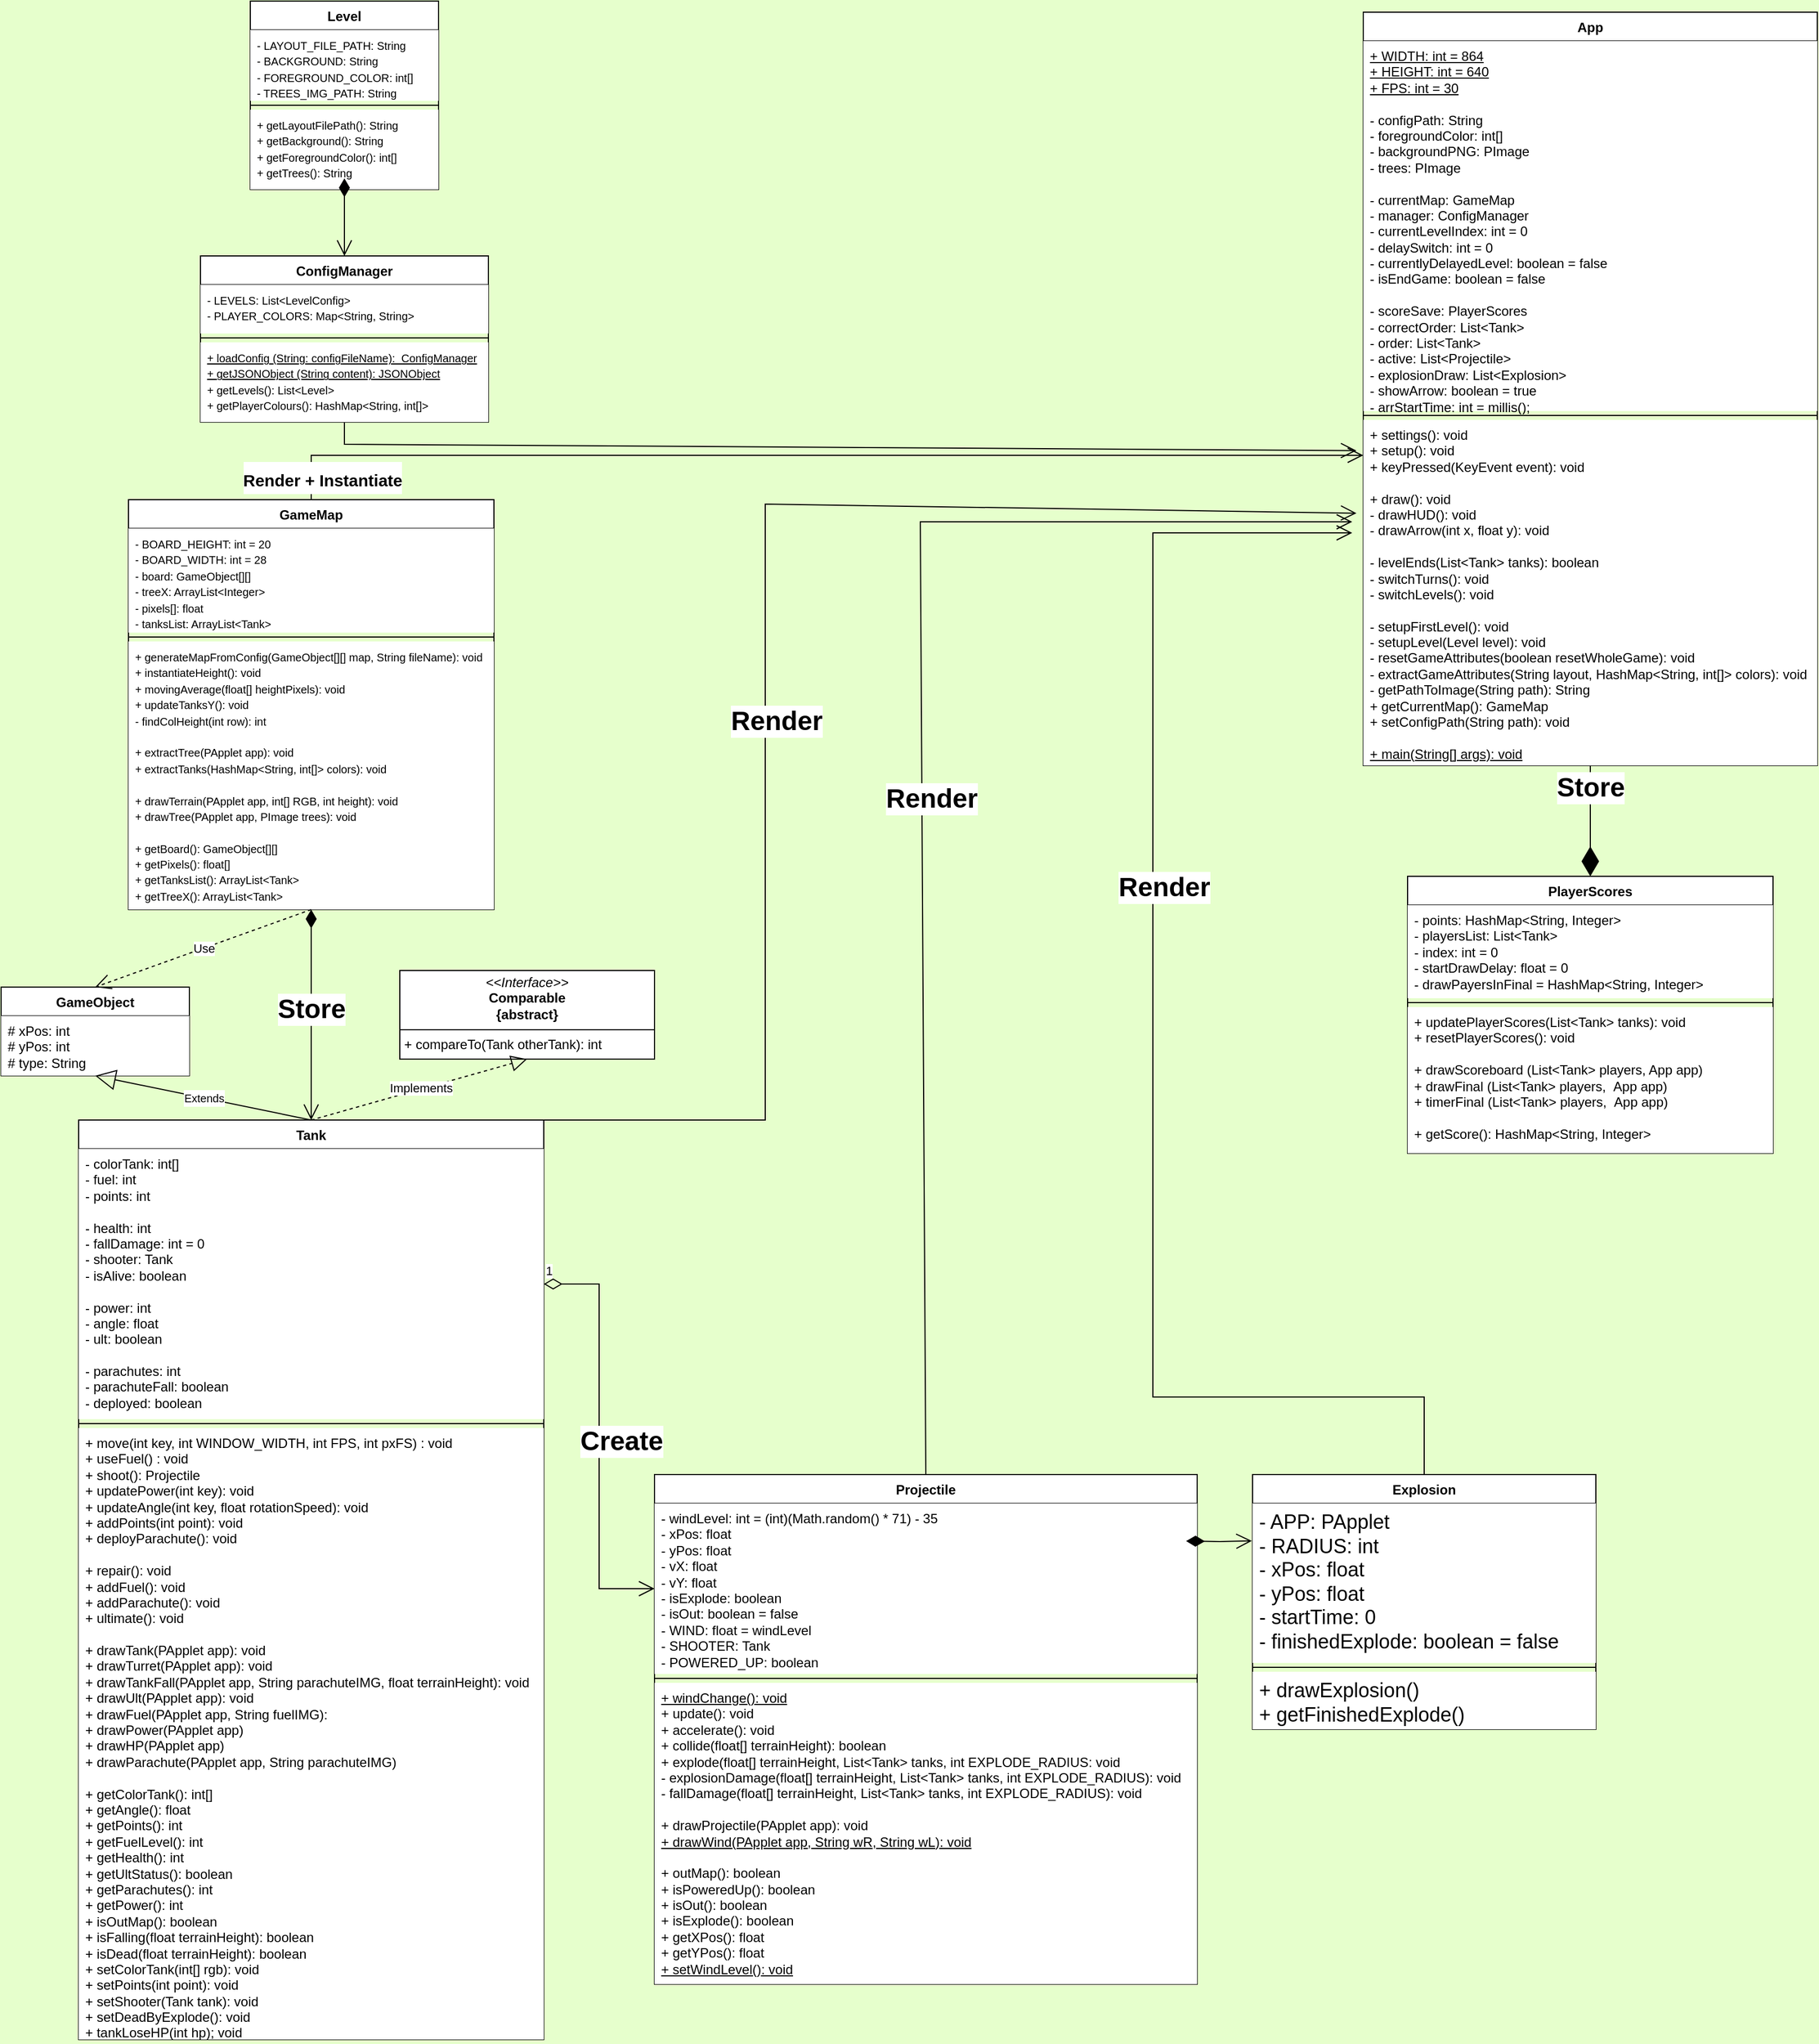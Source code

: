 <mxfile version="24.3.1" type="github">
  <diagram name="Page-1" id="6133507b-19e7-1e82-6fc7-422aa6c4b21f">
    <mxGraphModel dx="2248" dy="1965" grid="1" gridSize="10" guides="1" tooltips="1" connect="1" arrows="1" fold="1" page="1" pageScale="1" pageWidth="1100" pageHeight="850" background="#E6FFCC" math="0" shadow="0">
      <root>
        <mxCell id="0" />
        <mxCell id="1" parent="0" />
        <mxCell id="UTHU-1M57-vCMUskgQRw-25" value="Tank" style="swimlane;fontStyle=1;align=center;verticalAlign=top;childLayout=stackLayout;horizontal=1;startSize=26;horizontalStack=0;resizeParent=1;resizeParentMax=0;resizeLast=0;collapsible=1;marginBottom=0;whiteSpace=wrap;html=1;" parent="1" vertex="1">
          <mxGeometry x="130" y="860" width="420" height="830" as="geometry" />
        </mxCell>
        <mxCell id="UTHU-1M57-vCMUskgQRw-26" value="&lt;div&gt;- colorTank: int[]&lt;/div&gt;&lt;div&gt;- fuel: int&lt;/div&gt;&lt;div&gt;- points: int&lt;/div&gt;&lt;div&gt;&lt;br&gt;&lt;/div&gt;&lt;div&gt;- health: int&lt;/div&gt;&lt;div&gt;- fallDamage: int = 0&lt;/div&gt;&lt;div&gt;- shooter: Tank&lt;/div&gt;&lt;div&gt;- isAlive: boolean&lt;/div&gt;&lt;div&gt;&lt;br&gt;&lt;/div&gt;&lt;div&gt;- power: int&lt;/div&gt;&lt;div&gt;- angle: float&lt;/div&gt;&lt;div&gt;- ult: boolean&lt;/div&gt;&lt;div&gt;&lt;br&gt;&lt;/div&gt;&lt;div&gt;- parachutes: int&lt;/div&gt;&lt;div&gt;- parachuteFall: boolean&lt;/div&gt;&lt;div&gt;- deployed: boolean&lt;/div&gt;" style="text;strokeColor=none;fillColor=default;align=left;verticalAlign=top;spacingLeft=4;spacingRight=4;overflow=hidden;rotatable=0;points=[[0,0.5],[1,0.5]];portConstraint=eastwest;whiteSpace=wrap;html=1;" parent="UTHU-1M57-vCMUskgQRw-25" vertex="1">
          <mxGeometry y="26" width="420" height="244" as="geometry" />
        </mxCell>
        <mxCell id="UTHU-1M57-vCMUskgQRw-27" value="" style="line;strokeWidth=1;fillColor=none;align=left;verticalAlign=middle;spacingTop=-1;spacingLeft=3;spacingRight=3;rotatable=0;labelPosition=right;points=[];portConstraint=eastwest;strokeColor=inherit;" parent="UTHU-1M57-vCMUskgQRw-25" vertex="1">
          <mxGeometry y="270" width="420" height="8" as="geometry" />
        </mxCell>
        <mxCell id="UTHU-1M57-vCMUskgQRw-28" value="&lt;font style=&quot;font-size: 12px;&quot;&gt;+ &lt;font style=&quot;&quot;&gt;move(int key,&amp;nbsp;&lt;/font&gt;&lt;/font&gt;&lt;span style=&quot;background-color: initial;&quot;&gt;int WINDOW_WIDTH,&amp;nbsp;&lt;/span&gt;&lt;span style=&quot;background-color: initial;&quot;&gt;int FPS,&amp;nbsp;&lt;/span&gt;&lt;span style=&quot;background-color: initial;&quot;&gt;int pxFS) : void&lt;/span&gt;&lt;div&gt;&lt;div&gt;+ useFuel() : void&lt;/div&gt;&lt;div&gt;+ shoot(): Projectile&lt;/div&gt;&lt;div&gt;&lt;div&gt;+ updatePower(int key): void&lt;/div&gt;&lt;/div&gt;&lt;div&gt;+ updateAngle(int key,&amp;nbsp;&lt;span style=&quot;background-color: initial;&quot;&gt;float rotationSpeed): void&lt;/span&gt;&lt;/div&gt;&lt;div&gt;+ addPoints(int point): void&lt;/div&gt;&lt;div&gt;+ deployParachute(): void&lt;/div&gt;&lt;div&gt;&lt;br&gt;&lt;/div&gt;&lt;div&gt;+ repair(): void&lt;/div&gt;&lt;div&gt;+ addFuel(): void&lt;/div&gt;&lt;div&gt;+ addParachute(): void&lt;/div&gt;&lt;div&gt;+ ultimate(): void&lt;/div&gt;&lt;div&gt;&lt;br&gt;&lt;/div&gt;&lt;div&gt;+ drawTank(PApplet app): void&lt;/div&gt;&lt;/div&gt;&lt;div&gt;+ drawTurret(PApplet app): void&lt;/div&gt;&lt;div&gt;+ drawTankFall(PApplet app,&amp;nbsp;&lt;span style=&quot;background-color: initial;&quot;&gt;String parachuteIMG,&amp;nbsp;&lt;/span&gt;&lt;span style=&quot;background-color: initial;&quot;&gt;float terrainHeight): void&lt;/span&gt;&lt;/div&gt;&lt;div&gt;+ drawUlt(PApplet app): void&lt;/div&gt;&lt;div&gt;+ drawFuel(PApplet app,&amp;nbsp;&lt;span style=&quot;background-color: initial;&quot;&gt;String fuelIMG):&amp;nbsp;&lt;/span&gt;&lt;/div&gt;&lt;div&gt;+ drawPower(PApplet app)&lt;/div&gt;&lt;div&gt;+ drawHP(PApplet app)&lt;/div&gt;&lt;div&gt;+ drawParachute(PApplet app, String&amp;nbsp;&lt;span style=&quot;background-color: initial;&quot;&gt;parachuteIMG&lt;/span&gt;&lt;span style=&quot;background-color: initial;&quot;&gt;)&lt;/span&gt;&lt;/div&gt;&lt;div&gt;&lt;br&gt;&lt;/div&gt;&lt;div&gt;+ getColorTank(): int[]&lt;/div&gt;&lt;div&gt;+ getAngle(): float&lt;/div&gt;&lt;div&gt;+ getPoints(): int&lt;/div&gt;&lt;div&gt;+ getFuelLevel(): int&lt;/div&gt;&lt;div&gt;+ getHealth(): int&lt;/div&gt;&lt;div&gt;+ getUltStatus(): boolean&lt;/div&gt;&lt;div&gt;+ getParachutes(): int&lt;/div&gt;&lt;div&gt;+ getPower(): int&lt;/div&gt;&lt;div&gt;+ isOutMap(): boolean&lt;/div&gt;&lt;div&gt;+ isFalling(float terrainHeight): boolean&lt;/div&gt;&lt;div&gt;+ isDead(&lt;span style=&quot;background-color: initial;&quot;&gt;float terrainHeight&lt;/span&gt;&lt;span style=&quot;background-color: initial;&quot;&gt;): boolean&lt;/span&gt;&lt;/div&gt;&lt;div&gt;+ setColorTank(int[] rgb): void&lt;/div&gt;&lt;div&gt;+ setPoints(int point): void&lt;/div&gt;&lt;div&gt;+ setShooter(Tank tank): void&lt;/div&gt;&lt;div&gt;+ setDeadByExplode(): void&lt;/div&gt;&lt;div&gt;+ tankLoseHP(int hp); void&lt;/div&gt;" style="text;strokeColor=none;fillColor=default;align=left;verticalAlign=top;spacingLeft=4;spacingRight=4;overflow=hidden;rotatable=0;points=[[0,0.5],[1,0.5]];portConstraint=eastwest;whiteSpace=wrap;html=1;" parent="UTHU-1M57-vCMUskgQRw-25" vertex="1">
          <mxGeometry y="278" width="420" height="552" as="geometry" />
        </mxCell>
        <mxCell id="UTHU-1M57-vCMUskgQRw-30" value="ConfigManager" style="swimlane;fontStyle=1;align=center;verticalAlign=top;childLayout=stackLayout;horizontal=1;startSize=26;horizontalStack=0;resizeParent=1;resizeParentMax=0;resizeLast=0;collapsible=1;marginBottom=0;whiteSpace=wrap;html=1;" parent="1" vertex="1">
          <mxGeometry x="240" y="80" width="260" height="150" as="geometry" />
        </mxCell>
        <mxCell id="UTHU-1M57-vCMUskgQRw-31" value="&lt;font style=&quot;font-size: 10px;&quot;&gt;- LEVELS: List&amp;lt;LevelConfig&amp;gt;&lt;/font&gt;&lt;div&gt;&lt;font style=&quot;font-size: 10px;&quot;&gt;- PLAYER_COLORS: Map&amp;lt;String, String&amp;gt;&lt;/font&gt;&lt;/div&gt;" style="text;strokeColor=none;fillColor=default;align=left;verticalAlign=top;spacingLeft=4;spacingRight=4;overflow=hidden;rotatable=0;points=[[0,0.5],[1,0.5]];portConstraint=eastwest;whiteSpace=wrap;html=1;" parent="UTHU-1M57-vCMUskgQRw-30" vertex="1">
          <mxGeometry y="26" width="260" height="44" as="geometry" />
        </mxCell>
        <mxCell id="UTHU-1M57-vCMUskgQRw-32" value="" style="line;strokeWidth=1;fillColor=none;align=left;verticalAlign=middle;spacingTop=-1;spacingLeft=3;spacingRight=3;rotatable=0;labelPosition=right;points=[];portConstraint=eastwest;strokeColor=inherit;" parent="UTHU-1M57-vCMUskgQRw-30" vertex="1">
          <mxGeometry y="70" width="260" height="8" as="geometry" />
        </mxCell>
        <mxCell id="UTHU-1M57-vCMUskgQRw-33" value="&lt;font style=&quot;font-size: 10px;&quot;&gt;&lt;u&gt;+ loadConfig (String: configFileName): &amp;nbsp;ConfigManager&lt;/u&gt;&lt;div style=&quot;font-size: 12px;&quot;&gt;&lt;font style=&quot;font-size: 10px;&quot;&gt;&lt;u&gt;+ getJSONObject (String content): JSONObject&lt;/u&gt;&lt;/font&gt;&lt;/div&gt;+ getLevels(): List&amp;lt;Level&amp;gt;&lt;/font&gt;&lt;div&gt;&lt;font style=&quot;font-size: 10px;&quot;&gt;+ getPlayerColours(): HashMap&amp;lt;String, int[]&amp;gt;&lt;/font&gt;&lt;/div&gt;" style="text;strokeColor=none;fillColor=default;align=left;verticalAlign=top;spacingLeft=4;spacingRight=4;overflow=hidden;rotatable=0;points=[[0,0.5],[1,0.5]];portConstraint=eastwest;whiteSpace=wrap;html=1;" parent="UTHU-1M57-vCMUskgQRw-30" vertex="1">
          <mxGeometry y="78" width="260" height="72" as="geometry" />
        </mxCell>
        <mxCell id="UTHU-1M57-vCMUskgQRw-36" value="Level" style="swimlane;fontStyle=1;align=center;verticalAlign=top;childLayout=stackLayout;horizontal=1;startSize=26;horizontalStack=0;resizeParent=1;resizeParentMax=0;resizeLast=0;collapsible=1;marginBottom=0;whiteSpace=wrap;html=1;" parent="1" vertex="1">
          <mxGeometry x="285" y="-150" width="170" height="170" as="geometry" />
        </mxCell>
        <mxCell id="UTHU-1M57-vCMUskgQRw-37" value="&lt;div&gt;&lt;font style=&quot;font-size: 10px;&quot;&gt;- LAYOUT_FILE_PATH:&amp;nbsp;&lt;/font&gt;&lt;span style=&quot;font-size: 10px;&quot;&gt;String&lt;/span&gt;&lt;br&gt;&lt;/div&gt;&lt;div&gt;&lt;span style=&quot;background-color: initial;&quot;&gt;&lt;font style=&quot;font-size: 10px;&quot;&gt;- BACKGROUND:&amp;nbsp;&lt;/font&gt;&lt;/span&gt;&lt;span style=&quot;font-size: 10px;&quot;&gt;String&amp;nbsp;&lt;/span&gt;&lt;div&gt;&lt;font style=&quot;font-size: 10px;&quot;&gt;- FOREGROUND_COLOR: int[]&lt;/font&gt;&lt;/div&gt;&lt;div&gt;&lt;font style=&quot;font-size: 10px;&quot;&gt;- TREES_IMG_PATH:&amp;nbsp;&lt;/font&gt;&lt;span style=&quot;font-size: 10px; background-color: initial;&quot;&gt;String&lt;/span&gt;&lt;/div&gt;&lt;/div&gt;" style="text;strokeColor=none;fillColor=default;align=left;verticalAlign=top;spacingLeft=4;spacingRight=4;overflow=hidden;rotatable=0;points=[[0,0.5],[1,0.5]];portConstraint=eastwest;whiteSpace=wrap;html=1;" parent="UTHU-1M57-vCMUskgQRw-36" vertex="1">
          <mxGeometry y="26" width="170" height="64" as="geometry" />
        </mxCell>
        <mxCell id="UTHU-1M57-vCMUskgQRw-38" value="" style="line;strokeWidth=1;fillColor=none;align=left;verticalAlign=middle;spacingTop=-1;spacingLeft=3;spacingRight=3;rotatable=0;labelPosition=right;points=[];portConstraint=eastwest;strokeColor=inherit;" parent="UTHU-1M57-vCMUskgQRw-36" vertex="1">
          <mxGeometry y="90" width="170" height="8" as="geometry" />
        </mxCell>
        <mxCell id="UTHU-1M57-vCMUskgQRw-39" value="&lt;font size=&quot;1&quot;&gt;+ getLayoutFilePath(): String&lt;/font&gt;&lt;div&gt;&lt;font size=&quot;1&quot;&gt;+ getBackground(): String&lt;/font&gt;&lt;/div&gt;&lt;div&gt;&lt;font size=&quot;1&quot;&gt;+ getForegroundColor(): int[]&lt;/font&gt;&lt;/div&gt;&lt;div&gt;&lt;font size=&quot;1&quot;&gt;+ getTrees(): String&lt;/font&gt;&lt;/div&gt;" style="text;strokeColor=none;fillColor=default;align=left;verticalAlign=top;spacingLeft=4;spacingRight=4;overflow=hidden;rotatable=0;points=[[0,0.5],[1,0.5]];portConstraint=eastwest;whiteSpace=wrap;html=1;" parent="UTHU-1M57-vCMUskgQRw-36" vertex="1">
          <mxGeometry y="98" width="170" height="72" as="geometry" />
        </mxCell>
        <mxCell id="UTHU-1M57-vCMUskgQRw-44" value="Projectile" style="swimlane;fontStyle=1;align=center;verticalAlign=top;childLayout=stackLayout;horizontal=1;startSize=26;horizontalStack=0;resizeParent=1;resizeParentMax=0;resizeLast=0;collapsible=1;marginBottom=0;whiteSpace=wrap;html=1;" parent="1" vertex="1">
          <mxGeometry x="650" y="1180" width="490" height="460" as="geometry" />
        </mxCell>
        <mxCell id="UTHU-1M57-vCMUskgQRw-45" value="&lt;div&gt;&lt;font style=&quot;font-size: 12px;&quot;&gt;- windLevel: int = (int)(Math.random() * 71) - 35&amp;nbsp;&lt;/font&gt;&lt;/div&gt;&lt;div&gt;&lt;font style=&quot;font-size: 12px;&quot;&gt;- xPos: float&lt;/font&gt;&lt;/div&gt;&lt;div&gt;&lt;font style=&quot;font-size: 12px;&quot;&gt;- yPos: float&lt;/font&gt;&lt;/div&gt;&lt;div&gt;&lt;font style=&quot;font-size: 12px;&quot;&gt;- vX: float&lt;/font&gt;&lt;/div&gt;&lt;div&gt;&lt;font style=&quot;font-size: 12px;&quot;&gt;- vY: float&lt;/font&gt;&lt;/div&gt;&lt;div&gt;&lt;font style=&quot;font-size: 12px;&quot;&gt;- isExplode: boolean&lt;/font&gt;&lt;/div&gt;&lt;div&gt;&lt;font style=&quot;font-size: 12px;&quot;&gt;- isOut: boolean = false&lt;/font&gt;&lt;/div&gt;&lt;div&gt;&lt;font style=&quot;font-size: 12px;&quot;&gt;- WIND: float = windLevel&lt;/font&gt;&lt;/div&gt;&lt;div&gt;&lt;font style=&quot;font-size: 12px;&quot;&gt;- SHOOTER: Tank&lt;/font&gt;&lt;/div&gt;&lt;div&gt;&lt;font style=&quot;font-size: 12px;&quot;&gt;- POWERED_UP: boolean&lt;/font&gt;&lt;/div&gt;&lt;div&gt;&lt;font style=&quot;font-size: 10px;&quot;&gt;&lt;br&gt;&lt;/font&gt;&lt;/div&gt;" style="text;strokeColor=none;fillColor=default;align=left;verticalAlign=top;spacingLeft=4;spacingRight=4;overflow=hidden;rotatable=0;points=[[0,0.5],[1,0.5]];portConstraint=eastwest;whiteSpace=wrap;html=1;" parent="UTHU-1M57-vCMUskgQRw-44" vertex="1">
          <mxGeometry y="26" width="490" height="154" as="geometry" />
        </mxCell>
        <mxCell id="UTHU-1M57-vCMUskgQRw-46" value="" style="line;strokeWidth=1;fillColor=none;align=left;verticalAlign=middle;spacingTop=-1;spacingLeft=3;spacingRight=3;rotatable=0;labelPosition=right;points=[];portConstraint=eastwest;strokeColor=inherit;" parent="UTHU-1M57-vCMUskgQRw-44" vertex="1">
          <mxGeometry y="180" width="490" height="8" as="geometry" />
        </mxCell>
        <mxCell id="UTHU-1M57-vCMUskgQRw-47" value="&lt;font style=&quot;font-size: 12px;&quot;&gt;&lt;u&gt;+ windChange(): void&lt;/u&gt;&lt;/font&gt;&lt;div&gt;&lt;font style=&quot;font-size: 12px;&quot;&gt;+ update(): void&lt;/font&gt;&lt;/div&gt;&lt;div&gt;&lt;font style=&quot;font-size: 12px;&quot;&gt;+ accelerate(): void&lt;/font&gt;&lt;/div&gt;&lt;div&gt;&lt;font style=&quot;font-size: 12px;&quot;&gt;+ collide(float[] terrainHeight): boolean&lt;/font&gt;&lt;/div&gt;&lt;div&gt;&lt;font style=&quot;font-size: 12px;&quot;&gt;+ explode(float[] terrainHeight, List&amp;lt;Tank&amp;gt; tanks, int EXPLODE_RADIUS: void&lt;/font&gt;&lt;/div&gt;&lt;div&gt;&lt;font style=&quot;font-size: 12px;&quot;&gt;- explosionDamage(&lt;/font&gt;&lt;span style=&quot;background-color: initial;&quot;&gt;float[] terrainHeight,&amp;nbsp;&lt;/span&gt;&lt;span style=&quot;background-color: initial;&quot;&gt;List&amp;lt;Tank&amp;gt; tanks, int EXPLODE_RADIUS): void&lt;/span&gt;&lt;/div&gt;&lt;div&gt;&lt;font style=&quot;font-size: 12px;&quot;&gt;- fallDamage(float[] terrainHeight, List&amp;lt;Tank&amp;gt; tanks, int EXPLODE_RADIUS): void&lt;/font&gt;&lt;/div&gt;&lt;div&gt;&lt;font style=&quot;font-size: 12px;&quot;&gt;&lt;br&gt;&lt;/font&gt;&lt;/div&gt;&lt;div&gt;&lt;font style=&quot;font-size: 12px;&quot;&gt;+ drawProjectile(PApplet app): void&lt;/font&gt;&lt;/div&gt;&lt;div&gt;&lt;font style=&quot;font-size: 12px;&quot;&gt;&lt;u&gt;+ drawWind(PApplet app, String wR, String wL): void&lt;/u&gt;&lt;/font&gt;&lt;/div&gt;&lt;div&gt;&lt;br&gt;&lt;/div&gt;&lt;div&gt;+ outMap(): boolean&lt;/div&gt;&lt;div&gt;+ isPoweredUp(): boolean&lt;/div&gt;&lt;div&gt;+ isOut(): boolean&lt;/div&gt;&lt;div&gt;+ isExplode(): boolean&lt;/div&gt;&lt;div&gt;+ getXPos(): float&lt;/div&gt;&lt;div&gt;+ getYPos(): float&lt;/div&gt;&lt;div&gt;&lt;u&gt;+ setWindLevel(): void&lt;/u&gt;&lt;/div&gt;" style="text;strokeColor=none;fillColor=default;align=left;verticalAlign=top;spacingLeft=4;spacingRight=4;overflow=hidden;rotatable=0;points=[[0,0.5],[1,0.5]];portConstraint=eastwest;whiteSpace=wrap;html=1;" parent="UTHU-1M57-vCMUskgQRw-44" vertex="1">
          <mxGeometry y="188" width="490" height="272" as="geometry" />
        </mxCell>
        <mxCell id="UTHU-1M57-vCMUskgQRw-48" value="GameMap" style="swimlane;fontStyle=1;align=center;verticalAlign=top;childLayout=stackLayout;horizontal=1;startSize=26;horizontalStack=0;resizeParent=1;resizeParentMax=0;resizeLast=0;collapsible=1;marginBottom=0;whiteSpace=wrap;html=1;" parent="1" vertex="1">
          <mxGeometry x="175" y="300" width="330" height="370" as="geometry" />
        </mxCell>
        <mxCell id="UTHU-1M57-vCMUskgQRw-49" value="&lt;div&gt;&lt;font style=&quot;font-size: 10px;&quot;&gt;- BOARD_HEIGHT: int = 20&lt;/font&gt;&lt;/div&gt;&lt;div&gt;&lt;font style=&quot;font-size: 10px;&quot;&gt;- BOARD_WIDTH: int = 28&lt;/font&gt;&lt;/div&gt;&lt;font style=&quot;font-size: 10px;&quot;&gt;- board: GameObject[][]&lt;/font&gt;&lt;div&gt;&lt;font style=&quot;font-size: 10px;&quot;&gt;- treeX: ArrayList&amp;lt;Integer&amp;gt;&lt;/font&gt;&lt;/div&gt;&lt;div&gt;&lt;font style=&quot;font-size: 10px;&quot;&gt;- pixels[]: float&lt;/font&gt;&lt;/div&gt;&lt;div&gt;&lt;font style=&quot;font-size: 10px;&quot;&gt;- tanksList: ArrayList&amp;lt;Tank&amp;gt;&lt;/font&gt;&lt;/div&gt;" style="text;strokeColor=none;fillColor=default;align=left;verticalAlign=top;spacingLeft=4;spacingRight=4;overflow=hidden;rotatable=0;points=[[0,0.5],[1,0.5]];portConstraint=eastwest;whiteSpace=wrap;html=1;" parent="UTHU-1M57-vCMUskgQRw-48" vertex="1">
          <mxGeometry y="26" width="330" height="94" as="geometry" />
        </mxCell>
        <mxCell id="UTHU-1M57-vCMUskgQRw-50" value="" style="line;strokeWidth=1;fillColor=none;align=left;verticalAlign=middle;spacingTop=-1;spacingLeft=3;spacingRight=3;rotatable=0;labelPosition=right;points=[];portConstraint=eastwest;strokeColor=inherit;" parent="UTHU-1M57-vCMUskgQRw-48" vertex="1">
          <mxGeometry y="120" width="330" height="8" as="geometry" />
        </mxCell>
        <mxCell id="UTHU-1M57-vCMUskgQRw-51" value="&lt;font style=&quot;font-size: 10px;&quot;&gt;+ generateMapFromConfig&lt;/font&gt;&lt;span style=&quot;font-size: 10px; background-color: initial;&quot;&gt;(GameObject[][] map,&amp;nbsp;&lt;/span&gt;&lt;span style=&quot;background-color: initial; font-size: 10px;&quot;&gt;String fileName): void&lt;/span&gt;&lt;div&gt;&lt;font size=&quot;1&quot;&gt;+ instantiateHeight(): void&lt;br&gt;&lt;/font&gt;&lt;div&gt;&lt;div&gt;&lt;font style=&quot;font-size: 10px;&quot;&gt;+ movingAverage(float[] heightPixels): void&lt;/font&gt;&lt;div&gt;&lt;span style=&quot;font-size: x-small;&quot;&gt;+ updateTanksY(): void&lt;/span&gt;&lt;br&gt;&lt;/div&gt;&lt;/div&gt;&lt;/div&gt;&lt;div&gt;&lt;div&gt;&lt;span style=&quot;font-size: x-small;&quot;&gt;- findColHeight(int row): int&lt;/span&gt;&lt;/div&gt;&lt;/div&gt;&lt;div&gt;&lt;br&gt;&lt;/div&gt;&lt;div&gt;&lt;font style=&quot;font-size: 10px;&quot;&gt;+ extractTree(PApplet app): void&lt;/font&gt;&lt;/div&gt;&lt;/div&gt;&lt;div&gt;&lt;font style=&quot;font-size: 10px;&quot;&gt;+ extractTanks(HashMap&amp;lt;String, int[]&amp;gt; colors): void&lt;/font&gt;&lt;/div&gt;&lt;div&gt;&lt;font style=&quot;font-size: 10px;&quot;&gt;&lt;br&gt;&lt;/font&gt;&lt;/div&gt;&lt;div&gt;&lt;font style=&quot;font-size: 10px;&quot;&gt;+ drawTerrain(PApplet app, int[] RGB, int height): void&lt;/font&gt;&lt;/div&gt;&lt;div&gt;&lt;font style=&quot;font-size: 10px;&quot;&gt;+ drawTree(PApplet app, PImage trees): void&lt;/font&gt;&lt;/div&gt;&lt;div&gt;&lt;font style=&quot;font-size: 10px;&quot;&gt;&lt;br&gt;&lt;/font&gt;&lt;/div&gt;&lt;div&gt;&lt;font style=&quot;font-size: 10px;&quot;&gt;+ getBoard(): GameObject[][]&lt;/font&gt;&lt;/div&gt;&lt;div&gt;&lt;font style=&quot;font-size: 10px;&quot;&gt;+ getPixels(): float[]&lt;/font&gt;&lt;/div&gt;&lt;div&gt;&lt;font style=&quot;font-size: 10px;&quot;&gt;+ getTanksList(): ArrayList&amp;lt;Tank&amp;gt;&lt;/font&gt;&lt;/div&gt;&lt;div&gt;&lt;font style=&quot;font-size: 10px;&quot;&gt;+ getTreeX(): ArrayList&amp;lt;Tank&amp;gt;&lt;/font&gt;&lt;/div&gt;" style="text;strokeColor=none;fillColor=default;align=left;verticalAlign=top;spacingLeft=4;spacingRight=4;overflow=hidden;rotatable=0;points=[[0,0.5],[1,0.5]];portConstraint=eastwest;whiteSpace=wrap;html=1;" parent="UTHU-1M57-vCMUskgQRw-48" vertex="1">
          <mxGeometry y="128" width="330" height="242" as="geometry" />
        </mxCell>
        <mxCell id="vv2smBv1t-94EoNuKPWK-23" value="GameObject" style="swimlane;fontStyle=1;align=center;verticalAlign=top;childLayout=stackLayout;horizontal=1;startSize=26;horizontalStack=0;resizeParent=1;resizeParentMax=0;resizeLast=0;collapsible=1;marginBottom=0;whiteSpace=wrap;html=1;" parent="1" vertex="1">
          <mxGeometry x="60" y="740" width="170" height="80" as="geometry" />
        </mxCell>
        <mxCell id="vv2smBv1t-94EoNuKPWK-24" value="&lt;font style=&quot;font-size: 12px;&quot;&gt;# xPos: int&lt;/font&gt;&lt;div&gt;&lt;font style=&quot;font-size: 12px;&quot;&gt;# yPos: int&lt;/font&gt;&lt;/div&gt;&lt;div&gt;&lt;font style=&quot;font-size: 12px;&quot;&gt;# type: String&lt;/font&gt;&lt;/div&gt;" style="text;strokeColor=none;fillColor=default;align=left;verticalAlign=top;spacingLeft=4;spacingRight=4;overflow=hidden;rotatable=0;points=[[0,0.5],[1,0.5]];portConstraint=eastwest;whiteSpace=wrap;html=1;" parent="vv2smBv1t-94EoNuKPWK-23" vertex="1">
          <mxGeometry y="26" width="170" height="54" as="geometry" />
        </mxCell>
        <mxCell id="OTiGFBfn2zHBZvvq7VCK-6" value="&lt;font style=&quot;font-size: 10px;&quot;&gt;Extends&lt;/font&gt;" style="endArrow=block;endSize=16;endFill=0;html=1;rounded=0;fontSize=12;curved=1;exitX=0.5;exitY=0;exitDx=0;exitDy=0;entryX=0.5;entryY=1;entryDx=0;entryDy=0;" parent="1" source="UTHU-1M57-vCMUskgQRw-25" target="vv2smBv1t-94EoNuKPWK-23" edge="1">
          <mxGeometry width="160" relative="1" as="geometry">
            <mxPoint x="359.5" y="838" as="sourcePoint" />
            <mxPoint x="359.5" y="778" as="targetPoint" />
          </mxGeometry>
        </mxCell>
        <mxCell id="OTiGFBfn2zHBZvvq7VCK-9" style="edgeStyle=none;curved=1;rounded=0;orthogonalLoop=1;jettySize=auto;html=1;exitX=0.5;exitY=0;exitDx=0;exitDy=0;fontSize=12;startSize=8;endSize=8;" parent="1" edge="1">
          <mxGeometry relative="1" as="geometry">
            <mxPoint x="1230" y="600" as="sourcePoint" />
            <mxPoint x="1230" y="600" as="targetPoint" />
          </mxGeometry>
        </mxCell>
        <mxCell id="MKVSj6SHnjrNCDTzluq0-2" value="&lt;p style=&quot;margin:0px;margin-top:4px;text-align:center;&quot;&gt;&lt;i&gt;&amp;lt;&amp;lt;Interface&amp;gt;&amp;gt;&lt;/i&gt;&lt;br&gt;&lt;b&gt;Comparable&lt;/b&gt;&lt;/p&gt;&lt;div style=&quot;text-align: center;&quot;&gt;&lt;b&gt;{abstract}&lt;/b&gt;&lt;/div&gt;&lt;hr size=&quot;1&quot; style=&quot;border-style:solid;&quot;&gt;&lt;p style=&quot;margin:0px;margin-left:4px;&quot;&gt;+ compareTo(Tank otherTank): int&lt;/p&gt;" style="verticalAlign=top;align=left;overflow=fill;html=1;whiteSpace=wrap;" parent="1" vertex="1">
          <mxGeometry x="420" y="725" width="230" height="80" as="geometry" />
        </mxCell>
        <mxCell id="MKVSj6SHnjrNCDTzluq0-3" value="" style="endArrow=block;dashed=1;endFill=0;endSize=12;html=1;rounded=0;exitX=0.5;exitY=0;exitDx=0;exitDy=0;entryX=0.5;entryY=1;entryDx=0;entryDy=0;" parent="1" source="UTHU-1M57-vCMUskgQRw-25" target="MKVSj6SHnjrNCDTzluq0-2" edge="1">
          <mxGeometry width="160" relative="1" as="geometry">
            <mxPoint x="360" y="829.5" as="sourcePoint" />
            <mxPoint x="535" y="811.25" as="targetPoint" />
          </mxGeometry>
        </mxCell>
        <mxCell id="MKVSj6SHnjrNCDTzluq0-4" value="Implements" style="edgeLabel;html=1;align=center;verticalAlign=middle;resizable=0;points=[];" parent="MKVSj6SHnjrNCDTzluq0-3" vertex="1" connectable="0">
          <mxGeometry x="0.011" y="1" relative="1" as="geometry">
            <mxPoint as="offset" />
          </mxGeometry>
        </mxCell>
        <mxCell id="HNsEuWhfUiNUjsveQ-pI-1" value="Explosion" style="swimlane;fontStyle=1;align=center;verticalAlign=top;childLayout=stackLayout;horizontal=1;startSize=26;horizontalStack=0;resizeParent=1;resizeParentMax=0;resizeLast=0;collapsible=1;marginBottom=0;whiteSpace=wrap;html=1;" parent="1" vertex="1">
          <mxGeometry x="1190" y="1180" width="310" height="230" as="geometry" />
        </mxCell>
        <mxCell id="HNsEuWhfUiNUjsveQ-pI-2" value="&lt;font style=&quot;font-size: 18px;&quot;&gt;- APP: PApplet&lt;/font&gt;&lt;div&gt;&lt;font style=&quot;font-size: 18px;&quot;&gt;- RADIUS: int&lt;br&gt;&lt;/font&gt;&lt;/div&gt;&lt;div&gt;&lt;font style=&quot;font-size: 18px;&quot;&gt;- xPos: float&lt;/font&gt;&lt;/div&gt;&lt;div&gt;&lt;font style=&quot;font-size: 18px;&quot;&gt;- yPos: float&lt;/font&gt;&lt;/div&gt;&lt;div&gt;&lt;font style=&quot;font-size: 18px;&quot;&gt;- startTime: 0&lt;/font&gt;&lt;/div&gt;&lt;div&gt;&lt;font style=&quot;font-size: 18px;&quot;&gt;- finishedExplode: boolean = false&lt;/font&gt;&lt;/div&gt;" style="text;strokeColor=none;fillColor=default;align=left;verticalAlign=top;spacingLeft=4;spacingRight=4;overflow=hidden;rotatable=0;points=[[0,0.5],[1,0.5]];portConstraint=eastwest;whiteSpace=wrap;html=1;" parent="HNsEuWhfUiNUjsveQ-pI-1" vertex="1">
          <mxGeometry y="26" width="310" height="144" as="geometry" />
        </mxCell>
        <mxCell id="HNsEuWhfUiNUjsveQ-pI-3" value="" style="line;strokeWidth=1;fillColor=none;align=left;verticalAlign=middle;spacingTop=-1;spacingLeft=3;spacingRight=3;rotatable=0;labelPosition=right;points=[];portConstraint=eastwest;strokeColor=inherit;" parent="HNsEuWhfUiNUjsveQ-pI-1" vertex="1">
          <mxGeometry y="170" width="310" height="8" as="geometry" />
        </mxCell>
        <mxCell id="HNsEuWhfUiNUjsveQ-pI-4" value="&lt;font style=&quot;font-size: 18px;&quot;&gt;+ drawExplosion()&lt;/font&gt;&lt;div&gt;&lt;font style=&quot;font-size: 18px;&quot;&gt;+ getFinishedExplode()&lt;/font&gt;&lt;/div&gt;" style="text;strokeColor=none;fillColor=default;align=left;verticalAlign=top;spacingLeft=4;spacingRight=4;overflow=hidden;rotatable=0;points=[[0,0.5],[1,0.5]];portConstraint=eastwest;whiteSpace=wrap;html=1;" parent="HNsEuWhfUiNUjsveQ-pI-1" vertex="1">
          <mxGeometry y="178" width="310" height="52" as="geometry" />
        </mxCell>
        <mxCell id="BkHAClC3e8f7iDP6U--B-5" value="PlayerScores" style="swimlane;fontStyle=1;align=center;verticalAlign=top;childLayout=stackLayout;horizontal=1;startSize=26;horizontalStack=0;resizeParent=1;resizeParentMax=0;resizeLast=0;collapsible=1;marginBottom=0;whiteSpace=wrap;html=1;" parent="1" vertex="1">
          <mxGeometry x="1330" y="640" width="330" height="250" as="geometry" />
        </mxCell>
        <mxCell id="BkHAClC3e8f7iDP6U--B-6" value="- points: HashMap&amp;lt;String, Integer&amp;gt;&lt;div&gt;- playersList: List&amp;lt;Tank&amp;gt;&lt;/div&gt;&lt;div&gt;- index: int = 0&lt;/div&gt;&lt;div&gt;- startDrawDelay: float = 0&lt;/div&gt;&lt;div&gt;- drawPayersInFinal = HashMap&amp;lt;String, Integer&amp;gt;&lt;/div&gt;" style="text;strokeColor=none;fillColor=default;align=left;verticalAlign=top;spacingLeft=4;spacingRight=4;overflow=hidden;rotatable=0;points=[[0,0.5],[1,0.5]];portConstraint=eastwest;whiteSpace=wrap;html=1;" parent="BkHAClC3e8f7iDP6U--B-5" vertex="1">
          <mxGeometry y="26" width="330" height="84" as="geometry" />
        </mxCell>
        <mxCell id="BkHAClC3e8f7iDP6U--B-7" value="" style="line;strokeWidth=1;fillColor=none;align=left;verticalAlign=middle;spacingTop=-1;spacingLeft=3;spacingRight=3;rotatable=0;labelPosition=right;points=[];portConstraint=eastwest;strokeColor=inherit;" parent="BkHAClC3e8f7iDP6U--B-5" vertex="1">
          <mxGeometry y="110" width="330" height="8" as="geometry" />
        </mxCell>
        <mxCell id="BkHAClC3e8f7iDP6U--B-8" value="+ updatePlayerScores(List&amp;lt;Tank&amp;gt; tanks): void&lt;div&gt;+ resetPlayerScores(&lt;span style=&quot;background-color: initial;&quot;&gt;): void&lt;/span&gt;&lt;/div&gt;&lt;div&gt;&lt;span style=&quot;background-color: initial;&quot;&gt;&lt;br&gt;&lt;/span&gt;&lt;/div&gt;&lt;div&gt;&lt;span style=&quot;background-color: initial;&quot;&gt;+ drawScoreboard (&lt;/span&gt;&lt;span style=&quot;background-color: initial;&quot;&gt;List&amp;lt;Tank&amp;gt; players&lt;/span&gt;&lt;span style=&quot;background-color: initial;&quot;&gt;, App app)&lt;/span&gt;&lt;/div&gt;&lt;div&gt;&lt;span style=&quot;background-color: initial;&quot;&gt;+ drawFinal&lt;/span&gt;&lt;span style=&quot;background-color: initial;&quot;&gt;&amp;nbsp;(&lt;/span&gt;&lt;span style=&quot;background-color: initial;&quot;&gt;List&amp;lt;Tank&amp;gt; players,&amp;nbsp;&lt;/span&gt;&lt;span style=&quot;background-color: initial;&quot;&gt;&amp;nbsp;App app)&lt;/span&gt;&lt;br&gt;&lt;/div&gt;&lt;div&gt;&lt;div&gt;&lt;span style=&quot;background-color: initial;&quot;&gt;+ timerFinal (&lt;/span&gt;&lt;span style=&quot;background-color: initial;&quot;&gt;List&amp;lt;Tank&amp;gt; players,&amp;nbsp;&lt;/span&gt;&lt;span style=&quot;background-color: initial;&quot;&gt;&amp;nbsp;App app)&lt;/span&gt;&lt;br&gt;&lt;/div&gt;&lt;/div&gt;&lt;div&gt;&lt;span style=&quot;background-color: initial;&quot;&gt;&lt;br&gt;&lt;/span&gt;&lt;/div&gt;&lt;div&gt;&lt;span style=&quot;background-color: initial;&quot;&gt;+ getScore(): HashMap&amp;lt;String, Integer&amp;gt;&amp;nbsp;&lt;/span&gt;&lt;/div&gt;&lt;div&gt;&lt;span style=&quot;background-color: initial;&quot;&gt;&lt;br&gt;&lt;/span&gt;&lt;/div&gt;&lt;div&gt;&lt;span style=&quot;background-color: initial;&quot;&gt;&lt;br&gt;&lt;/span&gt;&lt;/div&gt;" style="text;strokeColor=none;fillColor=default;align=left;verticalAlign=top;spacingLeft=4;spacingRight=4;overflow=hidden;rotatable=0;points=[[0,0.5],[1,0.5]];portConstraint=eastwest;whiteSpace=wrap;html=1;" parent="BkHAClC3e8f7iDP6U--B-5" vertex="1">
          <mxGeometry y="118" width="330" height="132" as="geometry" />
        </mxCell>
        <mxCell id="BkHAClC3e8f7iDP6U--B-9" value="App" style="swimlane;fontStyle=1;align=center;verticalAlign=top;childLayout=stackLayout;horizontal=1;startSize=26;horizontalStack=0;resizeParent=1;resizeParentMax=0;resizeLast=0;collapsible=1;marginBottom=0;whiteSpace=wrap;html=1;" parent="1" vertex="1">
          <mxGeometry x="1290" y="-140" width="410" height="680" as="geometry" />
        </mxCell>
        <mxCell id="BkHAClC3e8f7iDP6U--B-10" value="&lt;u&gt;+ WIDTH: int = 864&lt;/u&gt;&lt;div&gt;&lt;u&gt;+ HEIGHT: int = 640&lt;/u&gt;&lt;/div&gt;&lt;div&gt;&lt;u&gt;+ FPS: int = 30&lt;/u&gt;&lt;/div&gt;&lt;div&gt;&lt;br&gt;&lt;/div&gt;&lt;div&gt;- configPath: String&lt;/div&gt;&lt;div&gt;- foregroundColor: int[]&lt;/div&gt;&lt;div&gt;- backgroundPNG: PImage&lt;/div&gt;&lt;div&gt;- trees: PImage&lt;/div&gt;&lt;div&gt;&lt;br&gt;&lt;/div&gt;&lt;div&gt;- currentMap: GameMap&lt;/div&gt;&lt;div&gt;- manager: ConfigManager&lt;/div&gt;&lt;div&gt;- currentLevelIndex: int = 0&lt;/div&gt;&lt;div&gt;- delaySwitch: int = 0&lt;/div&gt;&lt;div&gt;- currentlyDelayedLevel: boolean = false&lt;/div&gt;&lt;div&gt;- isEndGame: boolean = false&lt;/div&gt;&lt;div&gt;&lt;br&gt;&lt;/div&gt;&lt;div&gt;- scoreSave: PlayerScores&lt;/div&gt;&lt;div&gt;- correctOrder: List&amp;lt;Tank&amp;gt;&amp;nbsp;&lt;/div&gt;&lt;div&gt;- order: List&amp;lt;Tank&amp;gt;&lt;/div&gt;&lt;div&gt;- active: List&amp;lt;Projectile&amp;gt;&lt;/div&gt;&lt;div&gt;- explosionDraw: List&amp;lt;Explosion&amp;gt;&lt;/div&gt;&lt;div&gt;- showArrow: boolean = true&lt;/div&gt;&lt;div&gt;- arrStartTime: int = millis();&lt;/div&gt;" style="text;strokeColor=none;fillColor=default;align=left;verticalAlign=top;spacingLeft=4;spacingRight=4;overflow=hidden;rotatable=0;points=[[0,0.5],[1,0.5]];portConstraint=eastwest;whiteSpace=wrap;html=1;" parent="BkHAClC3e8f7iDP6U--B-9" vertex="1">
          <mxGeometry y="26" width="410" height="334" as="geometry" />
        </mxCell>
        <mxCell id="BkHAClC3e8f7iDP6U--B-11" value="" style="line;strokeWidth=1;fillColor=none;align=left;verticalAlign=middle;spacingTop=-1;spacingLeft=3;spacingRight=3;rotatable=0;labelPosition=right;points=[];portConstraint=eastwest;strokeColor=inherit;" parent="BkHAClC3e8f7iDP6U--B-9" vertex="1">
          <mxGeometry y="360" width="410" height="8" as="geometry" />
        </mxCell>
        <mxCell id="BkHAClC3e8f7iDP6U--B-12" value="+ settings(): void&lt;div&gt;+ setup(): void&lt;/div&gt;&lt;div&gt;+ keyPressed(KeyEvent event): void&lt;/div&gt;&lt;div&gt;&lt;br&gt;&lt;/div&gt;&lt;div&gt;+ draw(): void&lt;/div&gt;&lt;div&gt;- drawHUD(): void&lt;/div&gt;&lt;div&gt;- drawArrow(int x, float y): void&lt;/div&gt;&lt;div&gt;&lt;br&gt;&lt;/div&gt;&lt;div&gt;- levelEnds(List&amp;lt;Tank&amp;gt; tanks): boolean&lt;/div&gt;&lt;div&gt;- switchTurns(): void&lt;/div&gt;&lt;div&gt;- switchLevels(): void&lt;/div&gt;&lt;div&gt;&lt;br&gt;&lt;/div&gt;&lt;div&gt;- setupFirstLevel(): void&lt;/div&gt;&lt;div&gt;- setupLevel(Level level): void&lt;/div&gt;&lt;div&gt;- resetGameAttributes(boolean resetWholeGame): void&lt;/div&gt;&lt;div&gt;- extractGameAttributes(String layout, HashMap&amp;lt;String, int[]&amp;gt; colors): void&lt;/div&gt;&lt;div&gt;- getPathToImage(String path): String&lt;/div&gt;&lt;div&gt;+ getCurrentMap(): GameMap&lt;/div&gt;&lt;div&gt;+ setConfigPath(String path): void&lt;/div&gt;&lt;div&gt;&lt;br&gt;&lt;/div&gt;&lt;div&gt;&lt;u&gt;+ main(String[] args): void&lt;/u&gt;&lt;/div&gt;" style="text;strokeColor=none;fillColor=default;align=left;verticalAlign=top;spacingLeft=4;spacingRight=4;overflow=hidden;rotatable=0;points=[[0,0.5],[1,0.5]];portConstraint=eastwest;whiteSpace=wrap;html=1;" parent="BkHAClC3e8f7iDP6U--B-9" vertex="1">
          <mxGeometry y="368" width="410" height="312" as="geometry" />
        </mxCell>
        <mxCell id="1rz5hR_GpqR-95g6XB6h-1" value="" style="endArrow=open;html=1;endSize=12;startArrow=diamondThin;startSize=14;startFill=1;edgeStyle=orthogonalEdgeStyle;align=left;verticalAlign=bottom;rounded=0;" parent="1" target="UTHU-1M57-vCMUskgQRw-30" edge="1">
          <mxGeometry x="-1" y="3" relative="1" as="geometry">
            <mxPoint x="370" y="10" as="sourcePoint" />
            <mxPoint x="830" y="430" as="targetPoint" />
            <Array as="points">
              <mxPoint x="370" y="40" />
              <mxPoint x="370" y="40" />
            </Array>
          </mxGeometry>
        </mxCell>
        <mxCell id="1rz5hR_GpqR-95g6XB6h-8" value="" style="endArrow=open;html=1;endSize=12;startArrow=diamondThin;startSize=14;startFill=1;edgeStyle=orthogonalEdgeStyle;align=left;verticalAlign=bottom;rounded=0;exitX=0.5;exitY=1;exitDx=0;exitDy=0;" parent="1" source="UTHU-1M57-vCMUskgQRw-48" edge="1">
          <mxGeometry x="-1" y="3" relative="1" as="geometry">
            <mxPoint x="680" y="1010" as="sourcePoint" />
            <mxPoint x="340" y="860" as="targetPoint" />
          </mxGeometry>
        </mxCell>
        <mxCell id="1rz5hR_GpqR-95g6XB6h-11" value="1" style="endArrow=open;html=1;endSize=12;startArrow=diamondThin;startSize=14;startFill=0;edgeStyle=orthogonalEdgeStyle;align=left;verticalAlign=bottom;rounded=0;exitX=1;exitY=0.5;exitDx=0;exitDy=0;" parent="1" source="UTHU-1M57-vCMUskgQRw-26" target="UTHU-1M57-vCMUskgQRw-45" edge="1">
          <mxGeometry x="-1" y="3" relative="1" as="geometry">
            <mxPoint x="550" y="993" as="sourcePoint" />
            <mxPoint x="710" y="1050" as="targetPoint" />
          </mxGeometry>
        </mxCell>
        <mxCell id="1rz5hR_GpqR-95g6XB6h-21" value="Store" style="text;strokeColor=none;fillColor=none;html=1;fontSize=24;fontStyle=1;verticalAlign=middle;align=center;labelBackgroundColor=default;" parent="1" vertex="1">
          <mxGeometry x="290" y="750" width="100" height="20" as="geometry" />
        </mxCell>
        <mxCell id="1rz5hR_GpqR-95g6XB6h-22" value="Create" style="text;strokeColor=none;fillColor=none;html=1;fontSize=24;fontStyle=1;verticalAlign=middle;align=center;labelBorderColor=none;labelBackgroundColor=default;" parent="1" vertex="1">
          <mxGeometry x="570" y="1130" width="100" height="40" as="geometry" />
        </mxCell>
        <mxCell id="1rz5hR_GpqR-95g6XB6h-24" value="" style="endArrow=open;endFill=1;endSize=12;html=1;rounded=0;exitX=0.5;exitY=1;exitDx=0;exitDy=0;entryX=-0.015;entryY=0.089;entryDx=0;entryDy=0;entryPerimeter=0;" parent="1" source="UTHU-1M57-vCMUskgQRw-30" target="BkHAClC3e8f7iDP6U--B-12" edge="1">
          <mxGeometry width="160" relative="1" as="geometry">
            <mxPoint x="600" y="320" as="sourcePoint" />
            <mxPoint x="760" y="320" as="targetPoint" />
            <Array as="points">
              <mxPoint x="370" y="250" />
            </Array>
          </mxGeometry>
        </mxCell>
        <mxCell id="1rz5hR_GpqR-95g6XB6h-28" value="" style="endArrow=open;endFill=1;endSize=12;html=1;rounded=0;exitX=0.5;exitY=0;exitDx=0;exitDy=0;" parent="1" source="UTHU-1M57-vCMUskgQRw-48" edge="1">
          <mxGeometry width="160" relative="1" as="geometry">
            <mxPoint x="370" y="300" as="sourcePoint" />
            <mxPoint x="1290" y="260" as="targetPoint" />
            <Array as="points">
              <mxPoint x="340" y="260" />
            </Array>
          </mxGeometry>
        </mxCell>
        <mxCell id="1rz5hR_GpqR-95g6XB6h-29" value="" style="endArrow=open;endFill=1;endSize=12;html=1;rounded=0;exitX=0.5;exitY=0;exitDx=0;exitDy=0;entryX=-0.015;entryY=0.27;entryDx=0;entryDy=0;entryPerimeter=0;" parent="1" source="UTHU-1M57-vCMUskgQRw-25" target="BkHAClC3e8f7iDP6U--B-12" edge="1">
          <mxGeometry width="160" relative="1" as="geometry">
            <mxPoint x="770" y="748.33" as="sourcePoint" />
            <mxPoint x="750" y="280" as="targetPoint" />
            <Array as="points">
              <mxPoint x="750" y="860" />
              <mxPoint x="750" y="304" />
            </Array>
          </mxGeometry>
        </mxCell>
        <mxCell id="1rz5hR_GpqR-95g6XB6h-30" value="Render" style="text;strokeColor=none;fillColor=none;html=1;fontSize=24;fontStyle=1;verticalAlign=middle;align=center;labelBackgroundColor=default;" parent="1" vertex="1">
          <mxGeometry x="710" y="480" width="100" height="40" as="geometry" />
        </mxCell>
        <mxCell id="1rz5hR_GpqR-95g6XB6h-31" value="&lt;font style=&quot;font-size: 15px;&quot;&gt;Render + Instantiate&lt;/font&gt;" style="text;strokeColor=none;fillColor=none;html=1;fontSize=24;fontStyle=1;verticalAlign=middle;align=center;labelBackgroundColor=default;" parent="1" vertex="1">
          <mxGeometry x="320" y="260" width="60" height="40" as="geometry" />
        </mxCell>
        <mxCell id="1rz5hR_GpqR-95g6XB6h-36" value="" style="endArrow=open;html=1;endSize=12;startArrow=diamondThin;startSize=14;startFill=1;edgeStyle=orthogonalEdgeStyle;align=left;verticalAlign=bottom;rounded=0;entryX=-0.002;entryY=0.235;entryDx=0;entryDy=0;entryPerimeter=0;" parent="1" target="HNsEuWhfUiNUjsveQ-pI-2" edge="1">
          <mxGeometry x="-1" y="3" relative="1" as="geometry">
            <mxPoint x="1130" y="1240" as="sourcePoint" />
            <mxPoint x="1270" y="1240" as="targetPoint" />
          </mxGeometry>
        </mxCell>
        <mxCell id="1rz5hR_GpqR-95g6XB6h-39" value="" style="endArrow=open;endFill=1;endSize=12;html=1;rounded=0;exitX=0.5;exitY=0;exitDx=0;exitDy=0;" parent="1" source="UTHU-1M57-vCMUskgQRw-44" edge="1">
          <mxGeometry width="160" relative="1" as="geometry">
            <mxPoint x="1250" y="730" as="sourcePoint" />
            <mxPoint x="1280" y="320" as="targetPoint" />
            <Array as="points">
              <mxPoint x="890" y="320" />
            </Array>
          </mxGeometry>
        </mxCell>
        <mxCell id="1rz5hR_GpqR-95g6XB6h-40" value="" style="endArrow=open;endFill=1;endSize=12;html=1;rounded=0;exitX=0.5;exitY=0;exitDx=0;exitDy=0;" parent="1" source="HNsEuWhfUiNUjsveQ-pI-1" edge="1">
          <mxGeometry width="160" relative="1" as="geometry">
            <mxPoint x="1250" y="730" as="sourcePoint" />
            <mxPoint x="1280" y="330" as="targetPoint" />
            <Array as="points">
              <mxPoint x="1345" y="1110" />
              <mxPoint x="1100" y="1110" />
              <mxPoint x="1100" y="330" />
            </Array>
          </mxGeometry>
        </mxCell>
        <mxCell id="1rz5hR_GpqR-95g6XB6h-41" value="Render" style="text;strokeColor=none;fillColor=none;html=1;fontSize=24;fontStyle=1;verticalAlign=middle;align=center;labelBackgroundColor=default;" parent="1" vertex="1">
          <mxGeometry x="850" y="550" width="100" height="40" as="geometry" />
        </mxCell>
        <mxCell id="1rz5hR_GpqR-95g6XB6h-42" value="Render" style="text;strokeColor=none;fillColor=none;html=1;fontSize=24;fontStyle=1;verticalAlign=middle;align=center;labelBackgroundColor=default;" parent="1" vertex="1">
          <mxGeometry x="1060" y="630" width="100" height="40" as="geometry" />
        </mxCell>
        <mxCell id="1rz5hR_GpqR-95g6XB6h-44" value="" style="endArrow=diamondThin;endFill=1;endSize=24;html=1;rounded=0;entryX=0.5;entryY=0;entryDx=0;entryDy=0;exitX=0.5;exitY=1;exitDx=0;exitDy=0;" parent="1" source="BkHAClC3e8f7iDP6U--B-9" target="BkHAClC3e8f7iDP6U--B-5" edge="1">
          <mxGeometry width="160" relative="1" as="geometry">
            <mxPoint x="1230" y="540" as="sourcePoint" />
            <mxPoint x="1390" y="540" as="targetPoint" />
          </mxGeometry>
        </mxCell>
        <mxCell id="1rz5hR_GpqR-95g6XB6h-45" value="Store" style="text;strokeColor=none;fillColor=none;html=1;fontSize=24;fontStyle=1;verticalAlign=middle;align=center;labelBackgroundColor=default;" parent="1" vertex="1">
          <mxGeometry x="1445" y="550" width="100" height="20" as="geometry" />
        </mxCell>
        <mxCell id="Xi3g8HHwIl5kc9PCzdDJ-2" value="Use" style="endArrow=open;endSize=12;dashed=1;html=1;rounded=0;exitX=0.5;exitY=1;exitDx=0;exitDy=0;entryX=0.5;entryY=0;entryDx=0;entryDy=0;" parent="1" source="UTHU-1M57-vCMUskgQRw-48" target="vv2smBv1t-94EoNuKPWK-23" edge="1">
          <mxGeometry width="160" relative="1" as="geometry">
            <mxPoint x="160" y="700" as="sourcePoint" />
            <mxPoint x="320" y="700" as="targetPoint" />
          </mxGeometry>
        </mxCell>
      </root>
    </mxGraphModel>
  </diagram>
</mxfile>
